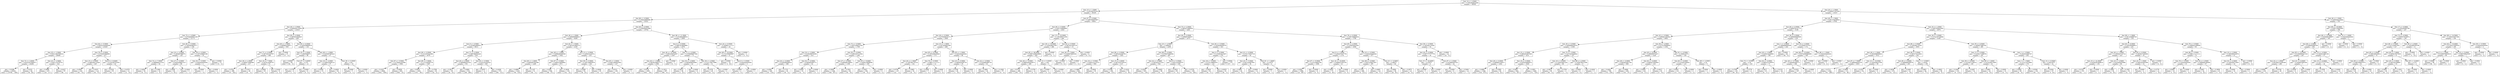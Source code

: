 digraph Tree {
0 [label="feat_14 <= 2.5000\ngini = 0.384362852206\nsamples = 49502", shape="box"] ;
1 [label="feat_15 <= 1.5000\ngini = 0.29182978149\nsamples = 39165", shape="box"] ;
0 -> 1 ;
2 [label="feat_86 <= 0.5000\ngini = 0.194824969466\nsamples = 32521", shape="box"] ;
1 -> 2 ;
3 [label="feat_40 <= 3.5000\ngini = 0.094839115058\nsamples = 21819", shape="box"] ;
2 -> 3 ;
4 [label="feat_72 <= 4.5000\ngini = 0.0744640851165\nsamples = 21171", shape="box"] ;
3 -> 4 ;
5 [label="feat_64 <= 5.5000\ngini = 0.0654352926206\nsamples = 21025", shape="box"] ;
4 -> 5 ;
6 [label="feat_25 <= 3.5000\ngini = 0.0521364795918\nsamples = 20608", shape="box"] ;
5 -> 6 ;
7 [label="feat_72 <= 3.5000\ngini = 0.0418767560977\nsamples = 20284", shape="box"] ;
6 -> 7 ;
8 [label="gini = 0.0396\nsamples = 20202\nvalue = [ 19794.    408.]", shape="box"] ;
7 -> 8 ;
9 [label="gini = 0.4331\nsamples = 82\nvalue = [ 56.  26.]", shape="box"] ;
7 -> 9 ;
10 [label="feat_24 <= 2.5000\ngini = 0.463115378753\nsamples = 324", shape="box"] ;
6 -> 10 ;
11 [label="gini = 0.4999\nsamples = 237\nvalue = [ 120.  117.]", shape="box"] ;
10 -> 11 ;
12 [label="gini = 0.0227\nsamples = 87\nvalue = [ 86.   1.]", shape="box"] ;
10 -> 12 ;
13 [label="feat_78 <= 0.5000\ngini = 0.472945384699\nsamples = 417", shape="box"] ;
5 -> 13 ;
14 [label="feat_15 <= 0.5000\ngini = 0.496549112426\nsamples = 325", shape="box"] ;
13 -> 14 ;
15 [label="gini = 0.4564\nsamples = 210\nvalue = [ 136.   74.]", shape="box"] ;
14 -> 15 ;
16 [label="gini = 0.4537\nsamples = 115\nvalue = [ 40.  75.]", shape="box"] ;
14 -> 16 ;
17 [label="feat_9 <= 9.5000\ngini = 0.210538752363\nsamples = 92", shape="box"] ;
13 -> 17 ;
18 [label="gini = 0.0322\nsamples = 61\nvalue = [ 60.   1.]", shape="box"] ;
17 -> 18 ;
19 [label="gini = 0.4370\nsamples = 31\nvalue = [ 21.  10.]", shape="box"] ;
17 -> 19 ;
20 [label="feat_66 <= 0.5000\ngini = 0.385062863577\nsamples = 146", shape="box"] ;
4 -> 20 ;
21 [label="feat_24 <= 0.5000\ngini = 0.28466796875\nsamples = 128", shape="box"] ;
20 -> 21 ;
22 [label="feat_72 <= 7.5000\ngini = 0.498866213152\nsamples = 42", shape="box"] ;
21 -> 22 ;
23 [label="gini = 0.4824\nsamples = 32\nvalue = [ 19.  13.]", shape="box"] ;
22 -> 23 ;
24 [label="gini = 0.1800\nsamples = 10\nvalue = [ 1.  9.]", shape="box"] ;
22 -> 24 ;
25 [label="feat_27 <= 0.5000\ngini = 0.0454299621417\nsamples = 86", shape="box"] ;
21 -> 25 ;
26 [label="gini = 0.0000\nsamples = 83\nvalue = [  0.  83.]", shape="box"] ;
25 -> 26 ;
27 [label="gini = 0.4444\nsamples = 3\nvalue = [ 2.  1.]", shape="box"] ;
25 -> 27 ;
28 [label="feat_38 <= 0.5000\ngini = 0.197530864198\nsamples = 18", shape="box"] ;
20 -> 28 ;
29 [label="feat_54 <= 0.5000\ngini = 0.444444444444\nsamples = 3", shape="box"] ;
28 -> 29 ;
30 [label="gini = 0.0000\nsamples = 1\nvalue = [ 1.  0.]", shape="box"] ;
29 -> 30 ;
31 [label="gini = 0.0000\nsamples = 2\nvalue = [ 0.  2.]", shape="box"] ;
29 -> 31 ;
32 [label="gini = 0.0000\nsamples = 15\nvalue = [ 15.   0.]", shape="box"] ;
28 -> 32 ;
33 [label="feat_80 <= 0.5000\ngini = 0.485591944825\nsamples = 648", shape="box"] ;
3 -> 33 ;
34 [label="feat_60 <= 1.5000\ngini = 0.499982354671\nsamples = 505", shape="box"] ;
33 -> 34 ;
35 [label="feat_71 <= 0.5000\ngini = 0.497361019797\nsamples = 468", shape="box"] ;
34 -> 35 ;
36 [label="feat_36 <= 1.5000\ngini = 0.484677006596\nsamples = 417", shape="box"] ;
35 -> 36 ;
37 [label="gini = 0.4702\nsamples = 389\nvalue = [ 147.  242.]", shape="box"] ;
36 -> 37 ;
38 [label="gini = 0.1913\nsamples = 28\nvalue = [ 25.   3.]", shape="box"] ;
36 -> 38 ;
39 [label="feat_16 <= 7.5000\ngini = 0.207612456747\nsamples = 51", shape="box"] ;
35 -> 39 ;
40 [label="gini = 0.0849\nsamples = 45\nvalue = [ 43.   2.]", shape="box"] ;
39 -> 40 ;
41 [label="gini = 0.4444\nsamples = 6\nvalue = [ 2.  4.]", shape="box"] ;
39 -> 41 ;
42 [label="gini = 0.0000\nsamples = 37\nvalue = [ 37.   0.]", shape="box"] ;
34 -> 42 ;
43 [label="feat_40 <= 6.5000\ngini = 0.220059660619\nsamples = 143", shape="box"] ;
33 -> 43 ;
44 [label="feat_25 <= 2.5000\ngini = 0.060546875\nsamples = 96", shape="box"] ;
43 -> 44 ;
45 [label="gini = 0.0000\nsamples = 84\nvalue = [ 84.   0.]", shape="box"] ;
44 -> 45 ;
46 [label="feat_67 <= 0.5000\ngini = 0.375\nsamples = 12", shape="box"] ;
44 -> 46 ;
47 [label="gini = 0.3750\nsamples = 4\nvalue = [ 1.  3.]", shape="box"] ;
46 -> 47 ;
48 [label="gini = 0.0000\nsamples = 8\nvalue = [ 8.  0.]", shape="box"] ;
46 -> 48 ;
49 [label="feat_48 <= 1.5000\ngini = 0.434585785423\nsamples = 47", shape="box"] ;
43 -> 49 ;
50 [label="feat_16 <= 4.5000\ngini = 0.338933528123\nsamples = 37", shape="box"] ;
49 -> 50 ;
51 [label="gini = 0.0000\nsamples = 15\nvalue = [ 15.   0.]", shape="box"] ;
50 -> 51 ;
52 [label="gini = 0.4628\nsamples = 22\nvalue = [ 14.   8.]", shape="box"] ;
50 -> 52 ;
53 [label="feat_36 <= 0.5000\ngini = 0.42\nsamples = 10", shape="box"] ;
49 -> 53 ;
54 [label="gini = 0.0000\nsamples = 7\nvalue = [ 0.  7.]", shape="box"] ;
53 -> 54 ;
55 [label="gini = 0.0000\nsamples = 3\nvalue = [ 3.  0.]", shape="box"] ;
53 -> 55 ;
56 [label="feat_60 <= 0.5000\ngini = 0.354859241899\nsamples = 10702", shape="box"] ;
2 -> 56 ;
57 [label="feat_40 <= 1.5000\ngini = 0.406995956021\nsamples = 8208", shape="box"] ;
56 -> 57 ;
58 [label="feat_9 <= 4.5000\ngini = 0.353662469052\nsamples = 6013", shape="box"] ;
57 -> 58 ;
59 [label="feat_66 <= 0.5000\ngini = 0.312167032398\nsamples = 5079", shape="box"] ;
58 -> 59 ;
60 [label="feat_67 <= 5.5000\ngini = 0.373604142589\nsamples = 3592", shape="box"] ;
59 -> 60 ;
61 [label="gini = 0.4167\nsamples = 2899\nvalue = [ 2041.   858.]", shape="box"] ;
60 -> 61 ;
62 [label="gini = 0.0959\nsamples = 693\nvalue = [ 658.   35.]", shape="box"] ;
60 -> 62 ;
63 [label="feat_88 <= 3.5000\ngini = 0.113722650779\nsamples = 1487", shape="box"] ;
59 -> 63 ;
64 [label="gini = 0.0935\nsamples = 1404\nvalue = [ 1335.    69.]", shape="box"] ;
63 -> 64 ;
65 [label="gini = 0.3780\nsamples = 83\nvalue = [ 62.  21.]", shape="box"] ;
63 -> 65 ;
66 [label="feat_71 <= 0.5000\ngini = 0.488766054226\nsamples = 934", shape="box"] ;
58 -> 66 ;
67 [label="feat_64 <= 2.5000\ngini = 0.499998353102\nsamples = 551", shape="box"] ;
66 -> 67 ;
68 [label="gini = 0.3813\nsamples = 39\nvalue = [ 29.  10.]", shape="box"] ;
67 -> 68 ;
69 [label="gini = 0.4992\nsamples = 512\nvalue = [ 246.  266.]", shape="box"] ;
67 -> 69 ;
70 [label="feat_24 <= 0.5000\ngini = 0.432234182522\nsamples = 383", shape="box"] ;
66 -> 70 ;
71 [label="gini = 0.2975\nsamples = 11\nvalue = [ 2.  9.]", shape="box"] ;
70 -> 71 ;
72 [label="gini = 0.4209\nsamples = 372\nvalue = [ 260.  112.]", shape="box"] ;
70 -> 72 ;
73 [label="feat_62 <= 3.5000\ngini = 0.491451995372\nsamples = 2195", shape="box"] ;
57 -> 73 ;
74 [label="feat_48 <= 1.5000\ngini = 0.498828540549\nsamples = 1942", shape="box"] ;
73 -> 74 ;
75 [label="feat_80 <= 1.5000\ngini = 0.484000792369\nsamples = 1269", shape="box"] ;
74 -> 75 ;
76 [label="gini = 0.4888\nsamples = 1218\nvalue = [ 700.  518.]", shape="box"] ;
75 -> 76 ;
77 [label="gini = 0.1107\nsamples = 51\nvalue = [ 48.   3.]", shape="box"] ;
75 -> 77 ;
78 [label="feat_67 <= 5.5000\ngini = 0.480472656862\nsamples = 673", shape="box"] ;
74 -> 78 ;
79 [label="gini = 0.4291\nsamples = 539\nvalue = [ 168.  371.]", shape="box"] ;
78 -> 79 ;
80 [label="gini = 0.3636\nsamples = 134\nvalue = [ 102.   32.]", shape="box"] ;
78 -> 80 ;
81 [label="feat_13 <= 0.5000\ngini = 0.20903310472\nsamples = 253", shape="box"] ;
73 -> 81 ;
82 [label="feat_59 <= 0.5000\ngini = 0.336734693878\nsamples = 126", shape="box"] ;
81 -> 82 ;
83 [label="gini = 0.4268\nsamples = 81\nvalue = [ 56.  25.]", shape="box"] ;
82 -> 83 ;
84 [label="gini = 0.0849\nsamples = 45\nvalue = [ 43.   2.]", shape="box"] ;
82 -> 84 ;
85 [label="feat_65 <= 3.5000\ngini = 0.0461280922562\nsamples = 127", shape="box"] ;
81 -> 85 ;
86 [label="gini = 0.0312\nsamples = 126\nvalue = [ 124.    2.]", shape="box"] ;
85 -> 86 ;
87 [label="gini = 0.0000\nsamples = 1\nvalue = [ 0.  1.]", shape="box"] ;
85 -> 87 ;
88 [label="feat_66 <= 11.5000\ngini = 0.101684298933\nsamples = 2494", shape="box"] ;
56 -> 88 ;
89 [label="feat_9 <= 6.5000\ngini = 0.0887819829861\nsamples = 2470", shape="box"] ;
88 -> 89 ;
90 [label="feat_40 <= 12.5000\ngini = 0.069181874367\nsamples = 2397", shape="box"] ;
89 -> 90 ;
91 [label="feat_40 <= 1.5000\ngini = 0.0639236007773\nsamples = 2390", shape="box"] ;
90 -> 91 ;
92 [label="gini = 0.0376\nsamples = 1983\nvalue = [ 1945.    38.]", shape="box"] ;
91 -> 92 ;
93 [label="gini = 0.1812\nsamples = 407\nvalue = [ 366.   41.]", shape="box"] ;
91 -> 93 ;
94 [label="gini = 0.0000\nsamples = 7\nvalue = [ 0.  7.]", shape="box"] ;
90 -> 94 ;
95 [label="feat_71 <= 0.5000\ngini = 0.478889097392\nsamples = 73", shape="box"] ;
89 -> 95 ;
96 [label="feat_54 <= 2.5000\ngini = 0.495464852608\nsamples = 42", shape="box"] ;
95 -> 96 ;
97 [label="gini = 0.4614\nsamples = 36\nvalue = [ 13.  23.]", shape="box"] ;
96 -> 97 ;
98 [label="gini = 0.0000\nsamples = 6\nvalue = [ 6.  0.]", shape="box"] ;
96 -> 98 ;
99 [label="feat_36 <= 2.5000\ngini = 0.312174817898\nsamples = 31", shape="box"] ;
95 -> 99 ;
100 [label="gini = 0.2378\nsamples = 29\nvalue = [ 25.   4.]", shape="box"] ;
99 -> 100 ;
101 [label="gini = 0.0000\nsamples = 2\nvalue = [ 0.  2.]", shape="box"] ;
99 -> 101 ;
102 [label="feat_24 <= 8.5000\ngini = 0.329861111111\nsamples = 24", shape="box"] ;
88 -> 102 ;
103 [label="feat_66 <= 25.5000\ngini = 0.172335600907\nsamples = 21", shape="box"] ;
102 -> 103 ;
104 [label="gini = 0.0000\nsamples = 18\nvalue = [  0.  18.]", shape="box"] ;
103 -> 104 ;
105 [label="feat_9 <= 0.5000\ngini = 0.444444444444\nsamples = 3", shape="box"] ;
103 -> 105 ;
106 [label="gini = 0.0000\nsamples = 2\nvalue = [ 2.  0.]", shape="box"] ;
105 -> 106 ;
107 [label="gini = 0.0000\nsamples = 1\nvalue = [ 0.  1.]", shape="box"] ;
105 -> 107 ;
108 [label="gini = 0.0000\nsamples = 3\nvalue = [ 3.  0.]", shape="box"] ;
102 -> 108 ;
109 [label="feat_67 <= 0.5000\ngini = 0.499790497807\nsamples = 6644", shape="box"] ;
1 -> 109 ;
110 [label="feat_60 <= 0.5000\ngini = 0.454732994864\nsamples = 2363", shape="box"] ;
109 -> 110 ;
111 [label="feat_26 <= 0.5000\ngini = 0.475594916171\nsamples = 2064", shape="box"] ;
110 -> 111 ;
112 [label="feat_72 <= 0.5000\ngini = 0.487039051528\nsamples = 1795", shape="box"] ;
111 -> 112 ;
113 [label="feat_34 <= 3.5000\ngini = 0.416049970256\nsamples = 410", shape="box"] ;
112 -> 113 ;
114 [label="feat_44 <= 0.5000\ngini = 0.439508506616\nsamples = 368", shape="box"] ;
113 -> 114 ;
115 [label="gini = 0.4584\nsamples = 326\nvalue = [ 210.  116.]", shape="box"] ;
114 -> 115 ;
116 [label="gini = 0.1723\nsamples = 42\nvalue = [ 38.   4.]", shape="box"] ;
114 -> 116 ;
117 [label="feat_52 <= 0.5000\ngini = 0.046485260771\nsamples = 42", shape="box"] ;
113 -> 117 ;
118 [label="gini = 0.0000\nsamples = 41\nvalue = [ 41.   0.]", shape="box"] ;
117 -> 118 ;
119 [label="gini = 0.0000\nsamples = 1\nvalue = [ 0.  1.]", shape="box"] ;
117 -> 119 ;
120 [label="feat_50 <= 0.5000\ngini = 0.496183711504\nsamples = 1385", shape="box"] ;
112 -> 120 ;
121 [label="feat_27 <= 0.5000\ngini = 0.499490149001\nsamples = 1190", shape="box"] ;
120 -> 121 ;
122 [label="gini = 0.5000\nsamples = 1106\nvalue = [ 549.  557.]", shape="box"] ;
121 -> 122 ;
123 [label="gini = 0.3501\nsamples = 84\nvalue = [ 65.  19.]", shape="box"] ;
121 -> 123 ;
124 [label="feat_25 <= 6.0000\ngini = 0.409414858646\nsamples = 195", shape="box"] ;
120 -> 124 ;
125 [label="gini = 0.3927\nsamples = 190\nvalue = [ 139.   51.]", shape="box"] ;
124 -> 125 ;
126 [label="gini = 0.0000\nsamples = 5\nvalue = [ 0.  5.]", shape="box"] ;
124 -> 126 ;
127 [label="feat_33 <= 1.5000\ngini = 0.307292602369\nsamples = 269", shape="box"] ;
111 -> 127 ;
128 [label="feat_85 <= 6.5000\ngini = 0.195529419626\nsamples = 173", shape="box"] ;
127 -> 128 ;
129 [label="feat_40 <= 1.5000\ngini = 0.158790170132\nsamples = 161", shape="box"] ;
128 -> 129 ;
130 [label="gini = 0.0756\nsamples = 127\nvalue = [ 122.    5.]", shape="box"] ;
129 -> 130 ;
131 [label="gini = 0.3893\nsamples = 34\nvalue = [ 25.   9.]", shape="box"] ;
129 -> 131 ;
132 [label="feat_76 <= 0.5000\ngini = 0.486111111111\nsamples = 12", shape="box"] ;
128 -> 132 ;
133 [label="gini = 0.4082\nsamples = 7\nvalue = [ 2.  5.]", shape="box"] ;
132 -> 133 ;
134 [label="gini = 0.0000\nsamples = 5\nvalue = [ 5.  0.]", shape="box"] ;
132 -> 134 ;
135 [label="feat_85 <= 1.5000\ngini = 0.444444444444\nsamples = 96", shape="box"] ;
127 -> 135 ;
136 [label="feat_43 <= 0.5000\ngini = 0.499591836735\nsamples = 35", shape="box"] ;
135 -> 136 ;
137 [label="gini = 0.4709\nsamples = 29\nvalue = [ 11.  18.]", shape="box"] ;
136 -> 137 ;
138 [label="gini = 0.0000\nsamples = 6\nvalue = [ 6.  0.]", shape="box"] ;
136 -> 138 ;
139 [label="feat_42 <= 0.5000\ngini = 0.353668368718\nsamples = 61", shape="box"] ;
135 -> 139 ;
140 [label="gini = 0.4861\nsamples = 24\nvalue = [ 14.  10.]", shape="box"] ;
139 -> 140 ;
141 [label="gini = 0.1928\nsamples = 37\nvalue = [ 33.   4.]", shape="box"] ;
139 -> 141 ;
142 [label="feat_15 <= 23.5000\ngini = 0.136329571258\nsamples = 299", shape="box"] ;
110 -> 142 ;
143 [label="feat_38 <= 10.0000\ngini = 0.105628637097\nsamples = 286", shape="box"] ;
142 -> 143 ;
144 [label="feat_85 <= 26.0000\ngini = 0.0997229916898\nsamples = 285", shape="box"] ;
143 -> 144 ;
145 [label="feat_40 <= 5.5000\ngini = 0.0885459183673\nsamples = 280", shape="box"] ;
144 -> 145 ;
146 [label="gini = 0.0718\nsamples = 268\nvalue = [ 258.   10.]", shape="box"] ;
145 -> 146 ;
147 [label="gini = 0.3750\nsamples = 12\nvalue = [ 9.  3.]", shape="box"] ;
145 -> 147 ;
148 [label="feat_14 <= 0.5000\ngini = 0.48\nsamples = 5", shape="box"] ;
144 -> 148 ;
149 [label="gini = 0.0000\nsamples = 2\nvalue = [ 0.  2.]", shape="box"] ;
148 -> 149 ;
150 [label="gini = 0.0000\nsamples = 3\nvalue = [ 3.  0.]", shape="box"] ;
148 -> 150 ;
151 [label="gini = 0.0000\nsamples = 1\nvalue = [ 0.  1.]", shape="box"] ;
143 -> 151 ;
152 [label="feat_42 <= 0.5000\ngini = 0.497041420118\nsamples = 13", shape="box"] ;
142 -> 152 ;
153 [label="feat_40 <= 7.5000\ngini = 0.244897959184\nsamples = 7", shape="box"] ;
152 -> 153 ;
154 [label="gini = 0.0000\nsamples = 6\nvalue = [ 0.  6.]", shape="box"] ;
153 -> 154 ;
155 [label="gini = 0.0000\nsamples = 1\nvalue = [ 1.  0.]", shape="box"] ;
153 -> 155 ;
156 [label="gini = 0.0000\nsamples = 6\nvalue = [ 6.  0.]", shape="box"] ;
152 -> 156 ;
157 [label="feat_72 <= 2.5000\ngini = 0.480427496954\nsamples = 4281", shape="box"] ;
109 -> 157 ;
158 [label="feat_80 <= 0.5000\ngini = 0.49885738307\nsamples = 2573", shape="box"] ;
157 -> 158 ;
159 [label="feat_24 <= 2.5000\ngini = 0.498432\nsamples = 2250", shape="box"] ;
158 -> 159 ;
160 [label="feat_86 <= 0.5000\ngini = 0.465242240791\nsamples = 1263", shape="box"] ;
159 -> 160 ;
161 [label="feat_34 <= 5.5000\ngini = 0.409312110727\nsamples = 850", shape="box"] ;
160 -> 161 ;
162 [label="gini = 0.3869\nsamples = 820\nvalue = [ 215.  605.]", shape="box"] ;
161 -> 162 ;
163 [label="gini = 0.0644\nsamples = 30\nvalue = [ 29.   1.]", shape="box"] ;
161 -> 163 ;
164 [label="feat_15 <= 4.5000\ngini = 0.497534722019\nsamples = 413", shape="box"] ;
160 -> 164 ;
165 [label="gini = 0.4768\nsamples = 339\nvalue = [ 206.  133.]", shape="box"] ;
164 -> 165 ;
166 [label="gini = 0.3232\nsamples = 74\nvalue = [ 15.  59.]", shape="box"] ;
164 -> 166 ;
167 [label="feat_88 <= 0.5000\ngini = 0.478007409392\nsamples = 987", shape="box"] ;
159 -> 167 ;
168 [label="feat_42 <= 0.5000\ngini = 0.383502377232\nsamples = 549", shape="box"] ;
167 -> 168 ;
169 [label="gini = 0.4254\nsamples = 453\nvalue = [ 314.  139.]", shape="box"] ;
168 -> 169 ;
170 [label="gini = 0.0605\nsamples = 96\nvalue = [ 93.   3.]", shape="box"] ;
168 -> 170 ;
171 [label="feat_9 <= 0.5000\ngini = 0.491232459707\nsamples = 438", shape="box"] ;
167 -> 171 ;
172 [label="gini = 0.2923\nsamples = 45\nvalue = [ 37.   8.]", shape="box"] ;
171 -> 172 ;
173 [label="gini = 0.4755\nsamples = 393\nvalue = [ 153.  240.]", shape="box"] ;
171 -> 173 ;
174 [label="feat_64 <= 5.5000\ngini = 0.202858265679\nsamples = 323", shape="box"] ;
158 -> 174 ;
175 [label="feat_4 <= 0.5000\ngini = 0.133091815367\nsamples = 279", shape="box"] ;
174 -> 175 ;
176 [label="feat_38 <= 0.5000\ngini = 0.274119860253\nsamples = 122", shape="box"] ;
175 -> 176 ;
177 [label="gini = 0.4020\nsamples = 61\nvalue = [ 44.  17.]", shape="box"] ;
176 -> 177 ;
178 [label="gini = 0.0935\nsamples = 61\nvalue = [ 58.   3.]", shape="box"] ;
176 -> 178 ;
179 [label="gini = 0.0000\nsamples = 157\nvalue = [ 157.    0.]", shape="box"] ;
175 -> 179 ;
180 [label="feat_41 <= 0.5000\ngini = 0.474173553719\nsamples = 44", shape="box"] ;
174 -> 180 ;
181 [label="feat_24 <= 5.5000\ngini = 0.401234567901\nsamples = 36", shape="box"] ;
180 -> 181 ;
182 [label="gini = 0.4861\nsamples = 24\nvalue = [ 14.  10.]", shape="box"] ;
181 -> 182 ;
183 [label="gini = 0.0000\nsamples = 12\nvalue = [ 12.   0.]", shape="box"] ;
181 -> 183 ;
184 [label="feat_81 <= 1.0000\ngini = 0.21875\nsamples = 8", shape="box"] ;
180 -> 184 ;
185 [label="gini = 0.0000\nsamples = 7\nvalue = [ 0.  7.]", shape="box"] ;
184 -> 185 ;
186 [label="gini = 0.0000\nsamples = 1\nvalue = [ 1.  0.]", shape="box"] ;
184 -> 186 ;
187 [label="feat_78 <= 0.5000\ngini = 0.338735884034\nsamples = 1708", shape="box"] ;
157 -> 187 ;
188 [label="feat_85 <= 2.5000\ngini = 0.319855043292\nsamples = 1656", shape="box"] ;
187 -> 188 ;
189 [label="feat_9 <= 1.5000\ngini = 0.249207037778\nsamples = 1179", shape="box"] ;
188 -> 189 ;
190 [label="feat_67 <= 8.5000\ngini = 0.21014694709\nsamples = 1098", shape="box"] ;
189 -> 190 ;
191 [label="gini = 0.2002\nsamples = 1090\nvalue = [ 123.  967.]", shape="box"] ;
190 -> 191 ;
192 [label="gini = 0.0000\nsamples = 8\nvalue = [ 8.  0.]", shape="box"] ;
190 -> 192 ;
193 [label="feat_32 <= 10.5000\ngini = 0.499923792105\nsamples = 81", shape="box"] ;
189 -> 193 ;
194 [label="gini = 0.4954\nsamples = 73\nvalue = [ 33.  40.]", shape="box"] ;
193 -> 194 ;
195 [label="gini = 0.0000\nsamples = 8\nvalue = [ 8.  0.]", shape="box"] ;
193 -> 195 ;
196 [label="feat_43 <= 0.5000\ngini = 0.444444444444\nsamples = 477", shape="box"] ;
188 -> 196 ;
197 [label="feat_86 <= 0.5000\ngini = 0.407235627407\nsamples = 397", shape="box"] ;
196 -> 197 ;
198 [label="gini = 0.3191\nsamples = 266\nvalue = [  53.  213.]", shape="box"] ;
197 -> 198 ;
199 [label="gini = 0.4965\nsamples = 131\nvalue = [ 60.  71.]", shape="box"] ;
197 -> 199 ;
200 [label="feat_41 <= 0.5000\ngini = 0.48875\nsamples = 80", shape="box"] ;
196 -> 200 ;
201 [label="gini = 0.4994\nsamples = 58\nvalue = [ 28.  30.]", shape="box"] ;
200 -> 201 ;
202 [label="gini = 0.2975\nsamples = 22\nvalue = [ 18.   4.]", shape="box"] ;
200 -> 202 ;
203 [label="feat_58 <= 0.5000\ngini = 0.39349112426\nsamples = 52", shape="box"] ;
187 -> 203 ;
204 [label="feat_44 <= 0.5000\ngini = 0.497777777778\nsamples = 30", shape="box"] ;
203 -> 204 ;
205 [label="feat_15 <= 24.0000\ngini = 0.21875\nsamples = 8", shape="box"] ;
204 -> 205 ;
206 [label="gini = 0.0000\nsamples = 7\nvalue = [ 0.  7.]", shape="box"] ;
205 -> 206 ;
207 [label="gini = 0.0000\nsamples = 1\nvalue = [ 1.  0.]", shape="box"] ;
205 -> 207 ;
208 [label="feat_67 <= 2.5000\ngini = 0.433884297521\nsamples = 22", shape="box"] ;
204 -> 208 ;
209 [label="gini = 0.0000\nsamples = 8\nvalue = [ 8.  0.]", shape="box"] ;
208 -> 209 ;
210 [label="gini = 0.5000\nsamples = 14\nvalue = [ 7.  7.]", shape="box"] ;
208 -> 210 ;
211 [label="gini = 0.0000\nsamples = 22\nvalue = [ 22.   0.]", shape="box"] ;
203 -> 211 ;
212 [label="feat_20 <= 1.5000\ngini = 0.489957167458\nsamples = 10337", shape="box"] ;
0 -> 212 ;
213 [label="feat_48 <= 1.5000\ngini = 0.481374039943\nsamples = 9782", shape="box"] ;
212 -> 213 ;
214 [label="feat_60 <= 0.5000\ngini = 0.499676141775\nsamples = 5108", shape="box"] ;
213 -> 214 ;
215 [label="feat_43 <= 0.5000\ngini = 0.499461363922\nsamples = 4692", shape="box"] ;
214 -> 215 ;
216 [label="feat_30 <= 0.5000\ngini = 0.490669025019\nsamples = 3338", shape="box"] ;
215 -> 216 ;
217 [label="feat_33 <= 0.5000\ngini = 0.486291067049\nsamples = 3231", shape="box"] ;
216 -> 217 ;
218 [label="feat_26 <= 0.5000\ngini = 0.499983720017\nsamples = 1402", shape="box"] ;
217 -> 218 ;
219 [label="gini = 0.4995\nsamples = 1308\nvalue = [ 633.  675.]", shape="box"] ;
218 -> 219 ;
220 [label="gini = 0.3585\nsamples = 94\nvalue = [ 72.  22.]", shape="box"] ;
218 -> 220 ;
221 [label="feat_16 <= 0.5000\ngini = 0.455930080972\nsamples = 1829", shape="box"] ;
217 -> 221 ;
222 [label="gini = 0.4947\nsamples = 829\nvalue = [ 372.  457.]", shape="box"] ;
221 -> 222 ;
223 [label="gini = 0.3951\nsamples = 1000\nvalue = [ 271.  729.]", shape="box"] ;
221 -> 223 ;
224 [label="feat_72 <= 3.5000\ngini = 0.227443444842\nsamples = 107", shape="box"] ;
216 -> 224 ;
225 [label="feat_16 <= 6.5000\ngini = 0.132653061224\nsamples = 98", shape="box"] ;
224 -> 225 ;
226 [label="gini = 0.0815\nsamples = 94\nvalue = [ 90.   4.]", shape="box"] ;
225 -> 226 ;
227 [label="gini = 0.3750\nsamples = 4\nvalue = [ 1.  3.]", shape="box"] ;
225 -> 227 ;
228 [label="feat_89 <= 2.5000\ngini = 0.345679012346\nsamples = 9", shape="box"] ;
224 -> 228 ;
229 [label="gini = 0.0000\nsamples = 6\nvalue = [ 0.  6.]", shape="box"] ;
228 -> 229 ;
230 [label="gini = 0.4444\nsamples = 3\nvalue = [ 2.  1.]", shape="box"] ;
228 -> 230 ;
231 [label="feat_56 <= 2.5000\ngini = 0.475125946645\nsamples = 1354", shape="box"] ;
215 -> 231 ;
232 [label="feat_40 <= 6.5000\ngini = 0.48695874327\nsamples = 1226", shape="box"] ;
231 -> 232 ;
233 [label="feat_48 <= 0.5000\ngini = 0.464483591764\nsamples = 908", shape="box"] ;
232 -> 233 ;
234 [label="gini = 0.4444\nsamples = 708\nvalue = [ 472.  236.]", shape="box"] ;
233 -> 234 ;
235 [label="gini = 0.4996\nsamples = 200\nvalue = [ 103.   97.]", shape="box"] ;
233 -> 235 ;
236 [label="feat_92 <= 0.5000\ngini = 0.490427593845\nsamples = 318", shape="box"] ;
232 -> 236 ;
237 [label="gini = 0.5000\nsamples = 221\nvalue = [ 110.  111.]", shape="box"] ;
236 -> 237 ;
238 [label="gini = 0.4017\nsamples = 97\nvalue = [ 27.  70.]", shape="box"] ;
236 -> 238 ;
239 [label="feat_91 <= 0.5000\ngini = 0.169921875\nsamples = 128", shape="box"] ;
231 -> 239 ;
240 [label="feat_64 <= 6.5000\ngini = 0.121620728402\nsamples = 123", shape="box"] ;
239 -> 240 ;
241 [label="gini = 0.0943\nsamples = 121\nvalue = [ 115.    6.]", shape="box"] ;
240 -> 241 ;
242 [label="gini = 0.0000\nsamples = 2\nvalue = [ 0.  2.]", shape="box"] ;
240 -> 242 ;
243 [label="feat_88 <= 2.5000\ngini = 0.32\nsamples = 5", shape="box"] ;
239 -> 243 ;
244 [label="gini = 0.0000\nsamples = 1\nvalue = [ 1.  0.]", shape="box"] ;
243 -> 244 ;
245 [label="gini = 0.0000\nsamples = 4\nvalue = [ 0.  4.]", shape="box"] ;
243 -> 245 ;
246 [label="feat_26 <= 0.5000\ngini = 0.266965606509\nsamples = 416", shape="box"] ;
214 -> 246 ;
247 [label="feat_1 <= 4.5000\ngini = 0.366668906208\nsamples = 244", shape="box"] ;
246 -> 247 ;
248 [label="feat_40 <= 3.5000\ngini = 0.420814244065\nsamples = 196", shape="box"] ;
247 -> 248 ;
249 [label="feat_72 <= 9.5000\ngini = 0.32\nsamples = 125", shape="box"] ;
248 -> 249 ;
250 [label="gini = 0.2796\nsamples = 119\nvalue = [ 99.  20.]", shape="box"] ;
249 -> 250 ;
251 [label="gini = 0.2778\nsamples = 6\nvalue = [ 1.  5.]", shape="box"] ;
249 -> 251 ;
252 [label="feat_92 <= 0.5000\ngini = 0.499107319976\nsamples = 71", shape="box"] ;
248 -> 252 ;
253 [label="gini = 0.4617\nsamples = 47\nvalue = [ 30.  17.]", shape="box"] ;
252 -> 253 ;
254 [label="gini = 0.4132\nsamples = 24\nvalue = [  7.  17.]", shape="box"] ;
252 -> 254 ;
255 [label="gini = 0.0000\nsamples = 48\nvalue = [ 48.   0.]", shape="box"] ;
247 -> 255 ;
256 [label="feat_33 <= 4.5000\ngini = 0.078082747431\nsamples = 172", shape="box"] ;
246 -> 256 ;
257 [label="feat_66 <= 15.0000\ngini = 0.0574209586499\nsamples = 169", shape="box"] ;
256 -> 257 ;
258 [label="feat_40 <= 17.5000\ngini = 0.046485260771\nsamples = 168", shape="box"] ;
257 -> 258 ;
259 [label="gini = 0.0353\nsamples = 167\nvalue = [ 164.    3.]", shape="box"] ;
258 -> 259 ;
260 [label="gini = 0.0000\nsamples = 1\nvalue = [ 0.  1.]", shape="box"] ;
258 -> 260 ;
261 [label="gini = 0.0000\nsamples = 1\nvalue = [ 0.  1.]", shape="box"] ;
257 -> 261 ;
262 [label="feat_86 <= 1.5000\ngini = 0.444444444444\nsamples = 3", shape="box"] ;
256 -> 262 ;
263 [label="gini = 0.0000\nsamples = 2\nvalue = [ 0.  2.]", shape="box"] ;
262 -> 263 ;
264 [label="gini = 0.0000\nsamples = 1\nvalue = [ 1.  0.]", shape="box"] ;
262 -> 264 ;
265 [label="feat_32 <= 1.5000\ngini = 0.406795922564\nsamples = 4674", shape="box"] ;
213 -> 265 ;
266 [label="feat_29 <= 0.5000\ngini = 0.372219732846\nsamples = 4340", shape="box"] ;
265 -> 266 ;
267 [label="feat_88 <= 5.5000\ngini = 0.336590179341\nsamples = 3955", shape="box"] ;
266 -> 267 ;
268 [label="feat_26 <= 1.5000\ngini = 0.302008959844\nsamples = 3512", shape="box"] ;
267 -> 268 ;
269 [label="feat_67 <= 7.5000\ngini = 0.288646454155\nsamples = 3453", shape="box"] ;
268 -> 269 ;
270 [label="gini = 0.2713\nsamples = 3342\nvalue = [  541.  2801.]", shape="box"] ;
269 -> 270 ;
271 [label="gini = 0.4909\nsamples = 111\nvalue = [ 63.  48.]", shape="box"] ;
269 -> 271 ;
272 [label="feat_14 <= 16.5000\ngini = 0.324044814708\nsamples = 59", shape="box"] ;
268 -> 272 ;
273 [label="gini = 0.2257\nsamples = 54\nvalue = [ 47.   7.]", shape="box"] ;
272 -> 273 ;
274 [label="gini = 0.0000\nsamples = 5\nvalue = [ 0.  5.]", shape="box"] ;
272 -> 274 ;
275 [label="feat_48 <= 5.5000\ngini = 0.493373214641\nsamples = 443", shape="box"] ;
267 -> 275 ;
276 [label="feat_60 <= 0.5000\ngini = 0.498689559576\nsamples = 293", shape="box"] ;
275 -> 276 ;
277 [label="gini = 0.4939\nsamples = 272\nvalue = [ 151.  121.]", shape="box"] ;
276 -> 277 ;
278 [label="gini = 0.2449\nsamples = 21\nvalue = [  3.  18.]", shape="box"] ;
276 -> 278 ;
279 [label="feat_1 <= 0.5000\ngini = 0.4032\nsamples = 150", shape="box"] ;
275 -> 279 ;
280 [label="gini = 0.2963\nsamples = 94\nvalue = [ 17.  77.]", shape="box"] ;
279 -> 280 ;
281 [label="gini = 0.4943\nsamples = 56\nvalue = [ 25.  31.]", shape="box"] ;
279 -> 281 ;
282 [label="feat_55 <= 0.5000\ngini = 0.484857480182\nsamples = 385", shape="box"] ;
266 -> 282 ;
283 [label="feat_13 <= 0.5000\ngini = 0.416017199678\nsamples = 183", shape="box"] ;
282 -> 283 ;
284 [label="feat_59 <= 0.5000\ngini = 0.321607134814\nsamples = 149", shape="box"] ;
283 -> 284 ;
285 [label="gini = 0.2449\nsamples = 133\nvalue = [  19.  114.]", shape="box"] ;
284 -> 285 ;
286 [label="gini = 0.4297\nsamples = 16\nvalue = [ 11.   5.]", shape="box"] ;
284 -> 286 ;
287 [label="feat_60 <= 1.0000\ngini = 0.415224913495\nsamples = 34", shape="box"] ;
283 -> 287 ;
288 [label="gini = 0.4861\nsamples = 24\nvalue = [ 14.  10.]", shape="box"] ;
287 -> 288 ;
289 [label="gini = 0.0000\nsamples = 10\nvalue = [ 10.   0.]", shape="box"] ;
287 -> 289 ;
290 [label="feat_1 <= 3.5000\ngini = 0.252916380747\nsamples = 202", shape="box"] ;
282 -> 290 ;
291 [label="feat_1 <= 1.5000\ngini = 0.131211072664\nsamples = 170", shape="box"] ;
290 -> 291 ;
292 [label="gini = 0.4082\nsamples = 28\nvalue = [ 20.   8.]", shape="box"] ;
291 -> 292 ;
293 [label="gini = 0.0548\nsamples = 142\nvalue = [ 138.    4.]", shape="box"] ;
291 -> 293 ;
294 [label="feat_14 <= 6.5000\ngini = 0.4921875\nsamples = 32", shape="box"] ;
290 -> 294 ;
295 [label="gini = 0.4444\nsamples = 27\nvalue = [  9.  18.]", shape="box"] ;
294 -> 295 ;
296 [label="gini = 0.0000\nsamples = 5\nvalue = [ 5.  0.]", shape="box"] ;
294 -> 296 ;
297 [label="feat_88 <= 1.5000\ngini = 0.361163899745\nsamples = 334", shape="box"] ;
265 -> 297 ;
298 [label="feat_64 <= 6.5000\ngini = 0.236359566812\nsamples = 241", shape="box"] ;
297 -> 298 ;
299 [label="feat_40 <= 1.5000\ngini = 0.185002714714\nsamples = 223", shape="box"] ;
298 -> 299 ;
300 [label="feat_15 <= 21.5000\ngini = 0.0256367009614\nsamples = 154", shape="box"] ;
299 -> 300 ;
301 [label="gini = 0.0130\nsamples = 153\nvalue = [ 152.    1.]", shape="box"] ;
300 -> 301 ;
302 [label="gini = 0.0000\nsamples = 1\nvalue = [ 0.  1.]", shape="box"] ;
300 -> 302 ;
303 [label="feat_24 <= 2.5000\ngini = 0.423440453686\nsamples = 69", shape="box"] ;
299 -> 303 ;
304 [label="gini = 0.4983\nsamples = 34\nvalue = [ 16.  18.]", shape="box"] ;
303 -> 304 ;
305 [label="gini = 0.1567\nsamples = 35\nvalue = [ 32.   3.]", shape="box"] ;
303 -> 305 ;
306 [label="feat_85 <= 0.5000\ngini = 0.493827160494\nsamples = 18", shape="box"] ;
298 -> 306 ;
307 [label="feat_24 <= 1.5000\ngini = 0.408163265306\nsamples = 14", shape="box"] ;
306 -> 307 ;
308 [label="gini = 0.0000\nsamples = 2\nvalue = [ 2.  0.]", shape="box"] ;
307 -> 308 ;
309 [label="gini = 0.2778\nsamples = 12\nvalue = [  2.  10.]", shape="box"] ;
307 -> 309 ;
310 [label="gini = 0.0000\nsamples = 4\nvalue = [ 4.  0.]", shape="box"] ;
306 -> 310 ;
311 [label="feat_79 <= 0.5000\ngini = 0.499942189849\nsamples = 93", shape="box"] ;
297 -> 311 ;
312 [label="feat_86 <= 0.5000\ngini = 0.486111111111\nsamples = 72", shape="box"] ;
311 -> 312 ;
313 [label="feat_76 <= 0.5000\ngini = 0.124444444444\nsamples = 15", shape="box"] ;
312 -> 313 ;
314 [label="gini = 0.0000\nsamples = 14\nvalue = [  0.  14.]", shape="box"] ;
313 -> 314 ;
315 [label="gini = 0.0000\nsamples = 1\nvalue = [ 1.  0.]", shape="box"] ;
313 -> 315 ;
316 [label="feat_32 <= 2.5000\ngini = 0.499846106494\nsamples = 57", shape="box"] ;
312 -> 316 ;
317 [label="gini = 0.4567\nsamples = 34\nvalue = [ 12.  22.]", shape="box"] ;
316 -> 317 ;
318 [label="gini = 0.3856\nsamples = 23\nvalue = [ 17.   6.]", shape="box"] ;
316 -> 318 ;
319 [label="feat_10 <= 3.5000\ngini = 0.308390022676\nsamples = 21", shape="box"] ;
311 -> 319 ;
320 [label="feat_54 <= 4.5000\ngini = 0.104938271605\nsamples = 18", shape="box"] ;
319 -> 320 ;
321 [label="gini = 0.0000\nsamples = 16\nvalue = [ 16.   0.]", shape="box"] ;
320 -> 321 ;
322 [label="gini = 0.5000\nsamples = 2\nvalue = [ 1.  1.]", shape="box"] ;
320 -> 322 ;
323 [label="gini = 0.0000\nsamples = 3\nvalue = [ 0.  3.]", shape="box"] ;
319 -> 323 ;
324 [label="feat_40 <= 1.5000\ngini = 0.209554419284\nsamples = 555", shape="box"] ;
212 -> 324 ;
325 [label="feat_88 <= 18.5000\ngini = 0.056733850565\nsamples = 308", shape="box"] ;
324 -> 325 ;
326 [label="feat_66 <= 15.0000\ngini = 0.044848159097\nsamples = 305", shape="box"] ;
325 -> 326 ;
327 [label="feat_86 <= 4.5000\ngini = 0.038694598338\nsamples = 304", shape="box"] ;
326 -> 327 ;
328 [label="feat_85 <= 14.5000\ngini = 0.0148690541318\nsamples = 267", shape="box"] ;
327 -> 328 ;
329 [label="feat_43 <= 1.5000\ngini = 0.00766272189349\nsamples = 260", shape="box"] ;
328 -> 329 ;
330 [label="gini = 0.0000\nsamples = 234\nvalue = [ 234.    0.]", shape="box"] ;
329 -> 330 ;
331 [label="gini = 0.0740\nsamples = 26\nvalue = [ 25.   1.]", shape="box"] ;
329 -> 331 ;
332 [label="feat_61 <= 0.5000\ngini = 0.244897959184\nsamples = 7", shape="box"] ;
328 -> 332 ;
333 [label="gini = 0.0000\nsamples = 6\nvalue = [ 6.  0.]", shape="box"] ;
332 -> 333 ;
334 [label="gini = 0.0000\nsamples = 1\nvalue = [ 0.  1.]", shape="box"] ;
332 -> 334 ;
335 [label="feat_33 <= 4.5000\ngini = 0.192841490139\nsamples = 37", shape="box"] ;
327 -> 335 ;
336 [label="feat_10 <= 0.5000\ngini = 0.152777777778\nsamples = 36", shape="box"] ;
335 -> 336 ;
337 [label="gini = 0.3550\nsamples = 13\nvalue = [ 10.   3.]", shape="box"] ;
336 -> 337 ;
338 [label="gini = 0.0000\nsamples = 23\nvalue = [ 23.   0.]", shape="box"] ;
336 -> 338 ;
339 [label="gini = 0.0000\nsamples = 1\nvalue = [ 0.  1.]", shape="box"] ;
335 -> 339 ;
340 [label="gini = 0.0000\nsamples = 1\nvalue = [ 0.  1.]", shape="box"] ;
326 -> 340 ;
341 [label="feat_33 <= 1.0000\ngini = 0.444444444444\nsamples = 3", shape="box"] ;
325 -> 341 ;
342 [label="gini = 0.0000\nsamples = 2\nvalue = [ 0.  2.]", shape="box"] ;
341 -> 342 ;
343 [label="gini = 0.0000\nsamples = 1\nvalue = [ 1.  0.]", shape="box"] ;
341 -> 343 ;
344 [label="feat_17 <= 0.5000\ngini = 0.355029585799\nsamples = 247", shape="box"] ;
324 -> 344 ;
345 [label="feat_72 <= 4.5000\ngini = 0.465973534972\nsamples = 138", shape="box"] ;
344 -> 345 ;
346 [label="feat_66 <= 0.5000\ngini = 0.43722487445\nsamples = 127", shape="box"] ;
345 -> 346 ;
347 [label="feat_85 <= 2.5000\ngini = 0.496326530612\nsamples = 70", shape="box"] ;
346 -> 347 ;
348 [label="feat_89 <= 0.5000\ngini = 0.498790647675\nsamples = 61", shape="box"] ;
347 -> 348 ;
349 [label="gini = 0.4550\nsamples = 40\nvalue = [ 14.  26.]", shape="box"] ;
348 -> 349 ;
350 [label="gini = 0.4082\nsamples = 21\nvalue = [ 15.   6.]", shape="box"] ;
348 -> 350 ;
351 [label="gini = 0.0000\nsamples = 9\nvalue = [ 9.  0.]", shape="box"] ;
347 -> 351 ;
352 [label="feat_64 <= 7.0000\ngini = 0.265927977839\nsamples = 57", shape="box"] ;
346 -> 352 ;
353 [label="feat_40 <= 5.5000\ngini = 0.200783196867\nsamples = 53", shape="box"] ;
352 -> 353 ;
354 [label="gini = 0.0997\nsamples = 38\nvalue = [ 36.   2.]", shape="box"] ;
353 -> 354 ;
355 [label="gini = 0.3911\nsamples = 15\nvalue = [ 11.   4.]", shape="box"] ;
353 -> 355 ;
356 [label="feat_65 <= 0.5000\ngini = 0.375\nsamples = 4", shape="box"] ;
352 -> 356 ;
357 [label="gini = 0.0000\nsamples = 3\nvalue = [ 0.  3.]", shape="box"] ;
356 -> 357 ;
358 [label="gini = 0.0000\nsamples = 1\nvalue = [ 1.  0.]", shape="box"] ;
356 -> 358 ;
359 [label="feat_46 <= 2.5000\ngini = 0.165289256198\nsamples = 11", shape="box"] ;
345 -> 359 ;
360 [label="gini = 0.0000\nsamples = 10\nvalue = [  0.  10.]", shape="box"] ;
359 -> 360 ;
361 [label="gini = 0.0000\nsamples = 1\nvalue = [ 1.  0.]", shape="box"] ;
359 -> 361 ;
362 [label="feat_88 <= 14.5000\ngini = 0.104031647168\nsamples = 109", shape="box"] ;
344 -> 362 ;
363 [label="feat_64 <= 15.0000\ngini = 0.0726237095052\nsamples = 106", shape="box"] ;
362 -> 363 ;
364 [label="feat_5 <= 1.5000\ngini = 0.0199979593919\nsamples = 99", shape="box"] ;
363 -> 364 ;
365 [label="gini = 0.0000\nsamples = 98\nvalue = [ 98.   0.]", shape="box"] ;
364 -> 365 ;
366 [label="gini = 0.0000\nsamples = 1\nvalue = [ 0.  1.]", shape="box"] ;
364 -> 366 ;
367 [label="feat_32 <= 5.0000\ngini = 0.489795918367\nsamples = 7", shape="box"] ;
363 -> 367 ;
368 [label="gini = 0.0000\nsamples = 3\nvalue = [ 0.  3.]", shape="box"] ;
367 -> 368 ;
369 [label="gini = 0.0000\nsamples = 4\nvalue = [ 4.  0.]", shape="box"] ;
367 -> 369 ;
370 [label="feat_59 <= 0.5000\ngini = 0.444444444444\nsamples = 3", shape="box"] ;
362 -> 370 ;
371 [label="gini = 0.0000\nsamples = 2\nvalue = [ 0.  2.]", shape="box"] ;
370 -> 371 ;
372 [label="gini = 0.0000\nsamples = 1\nvalue = [ 1.  0.]", shape="box"] ;
370 -> 372 ;
}